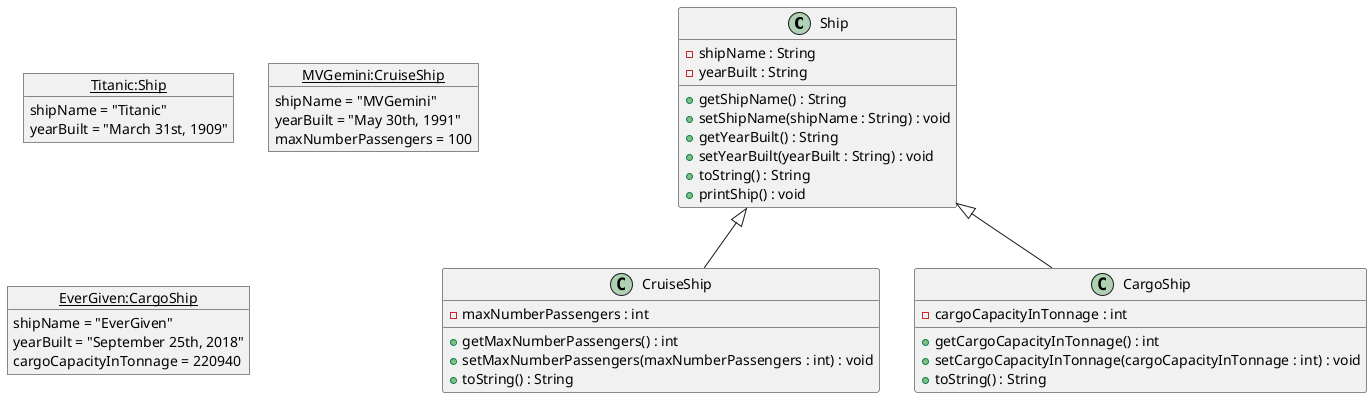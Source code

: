 @startuml

class Ship {
    - shipName : String
    - yearBuilt : String
    + getShipName() : String
    + setShipName(shipName : String) : void
    + getYearBuilt() : String
    + setYearBuilt(yearBuilt : String) : void
    + toString() : String
    + printShip() : void
}

class CruiseShip extends Ship {
    - maxNumberPassengers : int
    + getMaxNumberPassengers() : int
    + setMaxNumberPassengers(maxNumberPassengers : int) : void
    + toString() : String
}

class CargoShip extends Ship {
    - cargoCapacityInTonnage : int
    + getCargoCapacityInTonnage() : int
    + setCargoCapacityInTonnage(cargoCapacityInTonnage : int) : void
    + toString() : String
}

object "<u>Titanic:Ship</u>" as ts {
    shipName = "Titanic"
    yearBuilt = "March 31st, 1909"
}

object "<u>MVGemini:CruiseShip</u>" as mg {
    shipName = "MVGemini"
    yearBuilt = "May 30th, 1991"
    maxNumberPassengers = 100
}

object "<u>EverGiven:CargoShip</u>" as eg {
    shipName = "EverGiven"
    yearBuilt = "September 25th, 2018"
    cargoCapacityInTonnage = 220940
}

@enduml